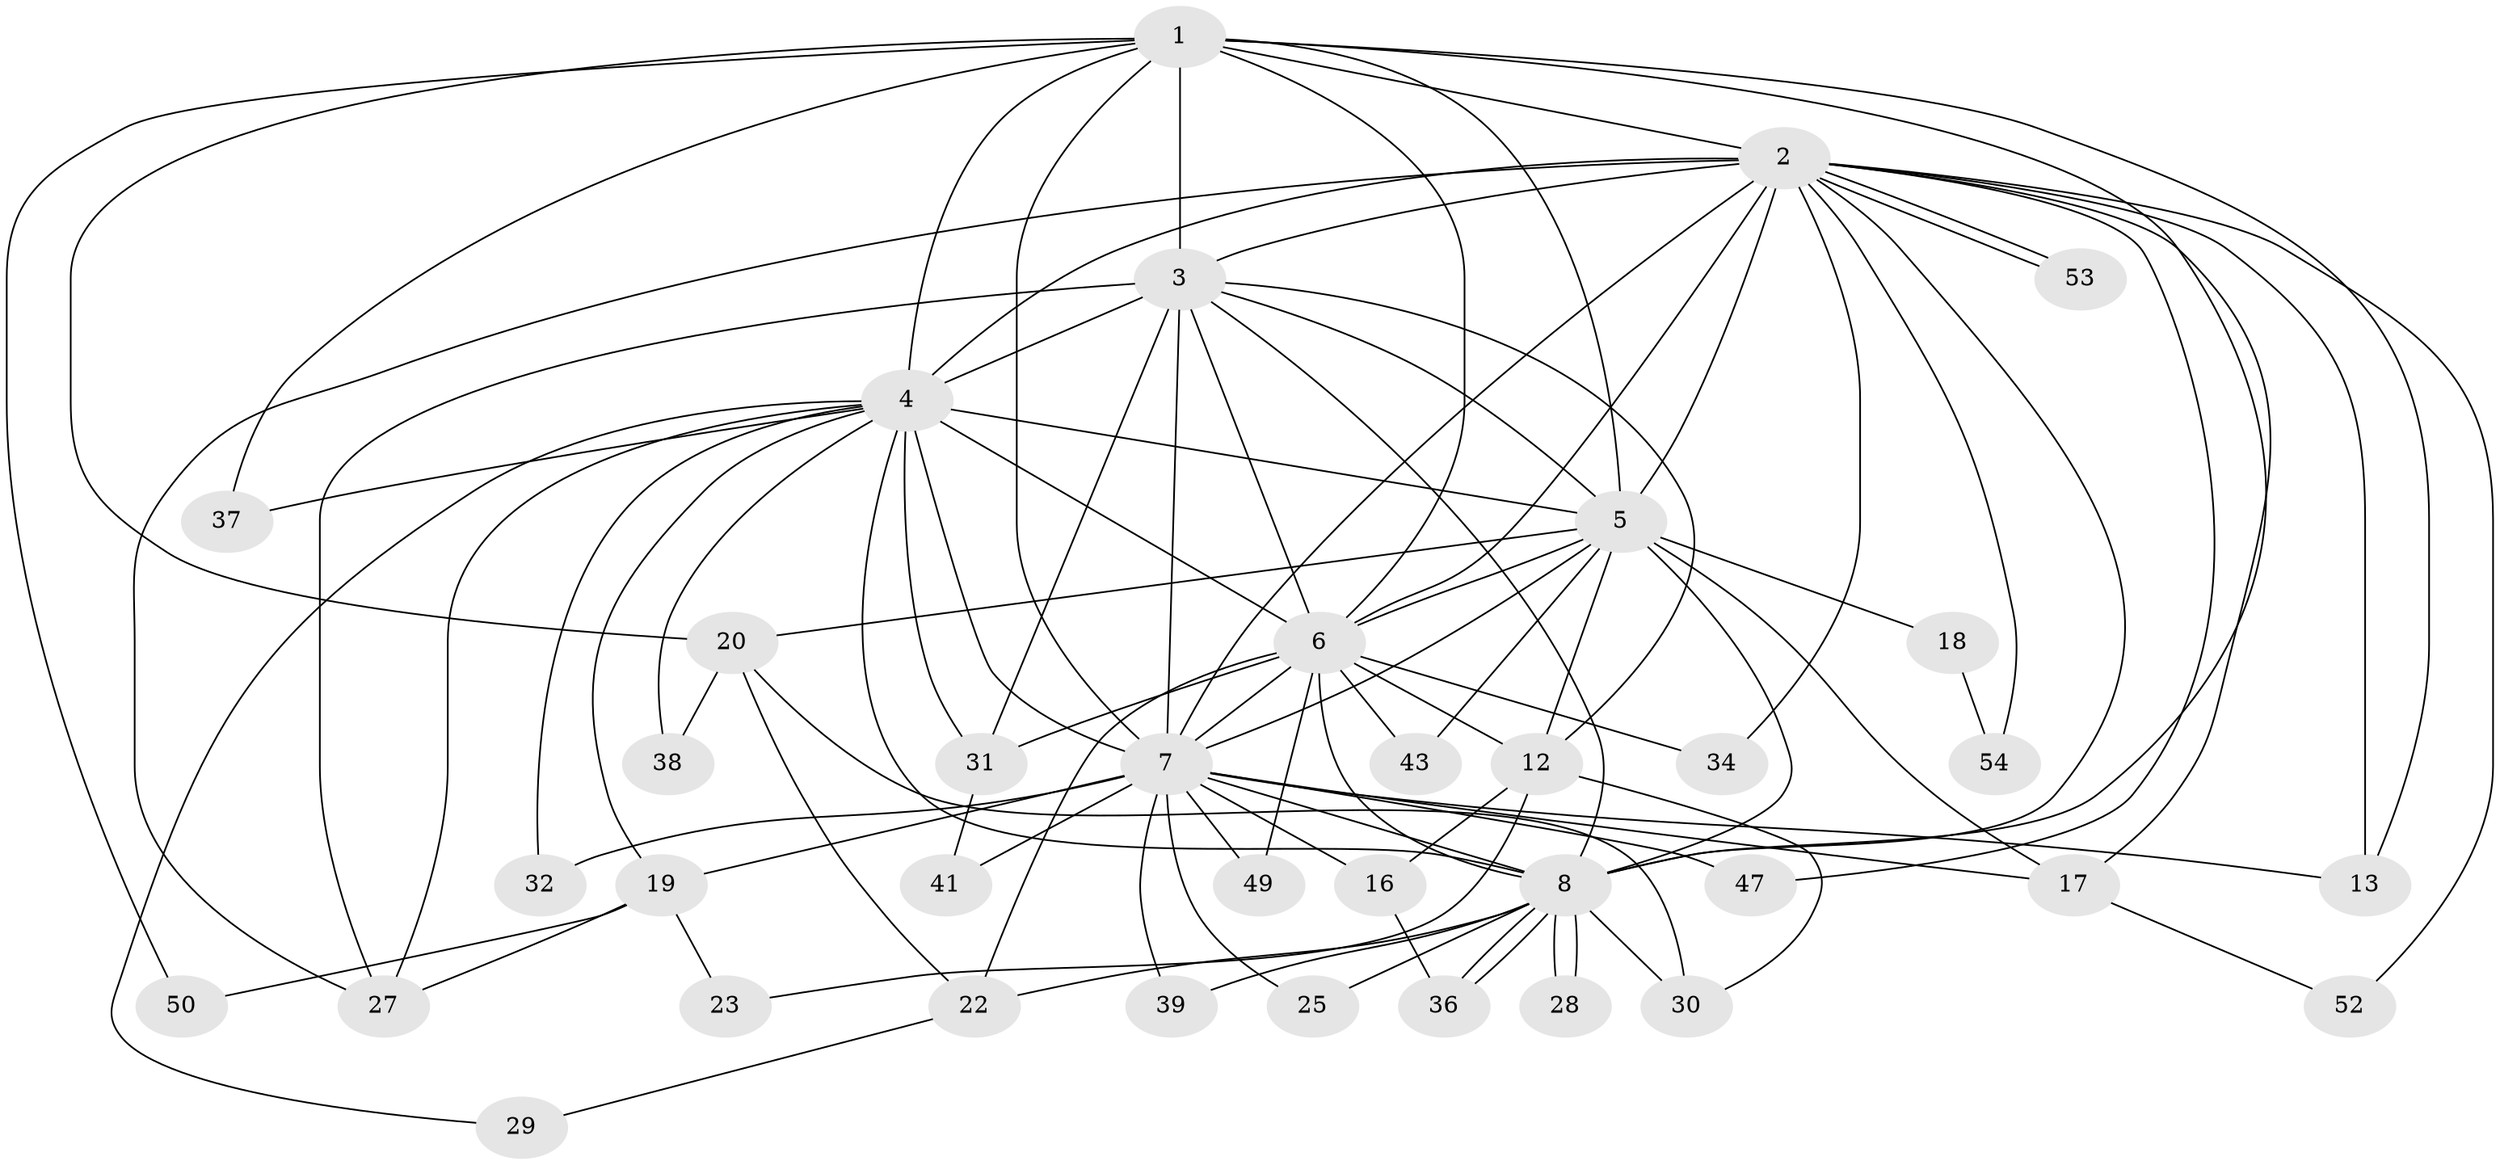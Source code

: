 // Generated by graph-tools (version 1.1) at 2025/51/02/27/25 19:51:41]
// undirected, 37 vertices, 94 edges
graph export_dot {
graph [start="1"]
  node [color=gray90,style=filled];
  1 [super="+26"];
  2 [super="+14"];
  3 [super="+44"];
  4 [super="+51"];
  5 [super="+10"];
  6 [super="+35"];
  7 [super="+9"];
  8 [super="+11"];
  12 [super="+46"];
  13 [super="+15"];
  16;
  17 [super="+42"];
  18 [super="+21"];
  19 [super="+40"];
  20 [super="+24"];
  22;
  23;
  25;
  27 [super="+33"];
  28;
  29;
  30 [super="+48"];
  31;
  32;
  34;
  36 [super="+45"];
  37;
  38;
  39;
  41;
  43;
  47;
  49;
  50;
  52;
  53;
  54;
  1 -- 2;
  1 -- 3;
  1 -- 4;
  1 -- 5 [weight=3];
  1 -- 6;
  1 -- 7 [weight=2];
  1 -- 8;
  1 -- 13;
  1 -- 20 [weight=2];
  1 -- 37;
  1 -- 50;
  2 -- 3;
  2 -- 4 [weight=2];
  2 -- 5 [weight=2];
  2 -- 6;
  2 -- 7 [weight=2];
  2 -- 8;
  2 -- 27;
  2 -- 34;
  2 -- 47;
  2 -- 52;
  2 -- 53;
  2 -- 53;
  2 -- 54;
  2 -- 13;
  2 -- 17;
  3 -- 4;
  3 -- 5 [weight=2];
  3 -- 6;
  3 -- 7 [weight=2];
  3 -- 8 [weight=2];
  3 -- 12;
  3 -- 27;
  3 -- 31;
  4 -- 5 [weight=3];
  4 -- 6;
  4 -- 7 [weight=2];
  4 -- 8;
  4 -- 19;
  4 -- 27;
  4 -- 29;
  4 -- 31;
  4 -- 32;
  4 -- 37;
  4 -- 38;
  5 -- 6 [weight=2];
  5 -- 7 [weight=4];
  5 -- 8 [weight=2];
  5 -- 12;
  5 -- 17;
  5 -- 18 [weight=3];
  5 -- 20;
  5 -- 43;
  6 -- 7 [weight=2];
  6 -- 8;
  6 -- 31;
  6 -- 34;
  6 -- 43;
  6 -- 49;
  6 -- 22;
  6 -- 12;
  7 -- 8 [weight=2];
  7 -- 13;
  7 -- 25;
  7 -- 39;
  7 -- 47;
  7 -- 32;
  7 -- 41;
  7 -- 16;
  7 -- 17;
  7 -- 49;
  7 -- 19;
  8 -- 22;
  8 -- 25;
  8 -- 28;
  8 -- 28;
  8 -- 36;
  8 -- 36;
  8 -- 39;
  8 -- 30;
  12 -- 16;
  12 -- 23;
  12 -- 30;
  16 -- 36;
  17 -- 52;
  18 -- 54;
  19 -- 23;
  19 -- 50;
  19 -- 27;
  20 -- 22;
  20 -- 38;
  20 -- 30;
  22 -- 29;
  31 -- 41;
}
